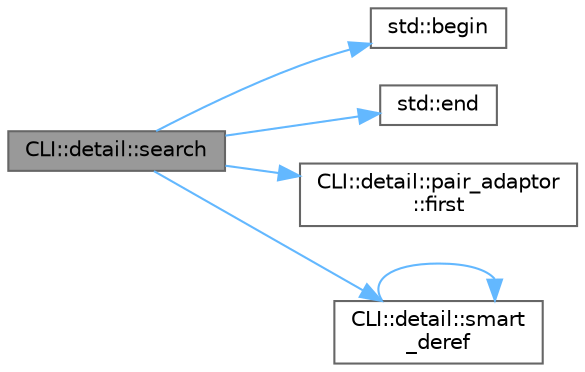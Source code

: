 digraph "CLI::detail::search"
{
 // LATEX_PDF_SIZE
  bgcolor="transparent";
  edge [fontname=Helvetica,fontsize=10,labelfontname=Helvetica,labelfontsize=10];
  node [fontname=Helvetica,fontsize=10,shape=box,height=0.2,width=0.4];
  rankdir="LR";
  Node1 [id="Node000001",label="CLI::detail::search",height=0.2,width=0.4,color="gray40", fillcolor="grey60", style="filled", fontcolor="black",tooltip="A search function"];
  Node1 -> Node2 [id="edge6_Node000001_Node000002",color="steelblue1",style="solid",tooltip=" "];
  Node2 [id="Node000002",label="std::begin",height=0.2,width=0.4,color="grey40", fillcolor="white", style="filled",URL="$namespacestd.html#aec76fc52a775d29bc4058c8e1405045a",tooltip=" "];
  Node1 -> Node3 [id="edge7_Node000001_Node000003",color="steelblue1",style="solid",tooltip=" "];
  Node3 [id="Node000003",label="std::end",height=0.2,width=0.4,color="grey40", fillcolor="white", style="filled",URL="$namespacestd.html#a35f71a4c49ddf38bb590177e3a4b2598",tooltip=" "];
  Node1 -> Node4 [id="edge8_Node000001_Node000004",color="steelblue1",style="solid",tooltip=" "];
  Node4 [id="Node000004",label="CLI::detail::pair_adaptor\l::first",height=0.2,width=0.4,color="grey40", fillcolor="white", style="filled",URL="$struct_c_l_i_1_1detail_1_1pair__adaptor.html#ab46a8b1544ac182fe15948fe94a75bd6",tooltip="Get the first value (really just the underlying value)"];
  Node1 -> Node5 [id="edge9_Node000001_Node000005",color="steelblue1",style="solid",tooltip=" "];
  Node5 [id="Node000005",label="CLI::detail::smart\l_deref",height=0.2,width=0.4,color="grey40", fillcolor="white", style="filled",URL="$namespace_c_l_i_1_1detail.html#a0c6cf48feae9d909d52e7b4c346cba29",tooltip=" "];
  Node5 -> Node5 [id="edge10_Node000005_Node000005",color="steelblue1",style="solid",tooltip=" "];
}
